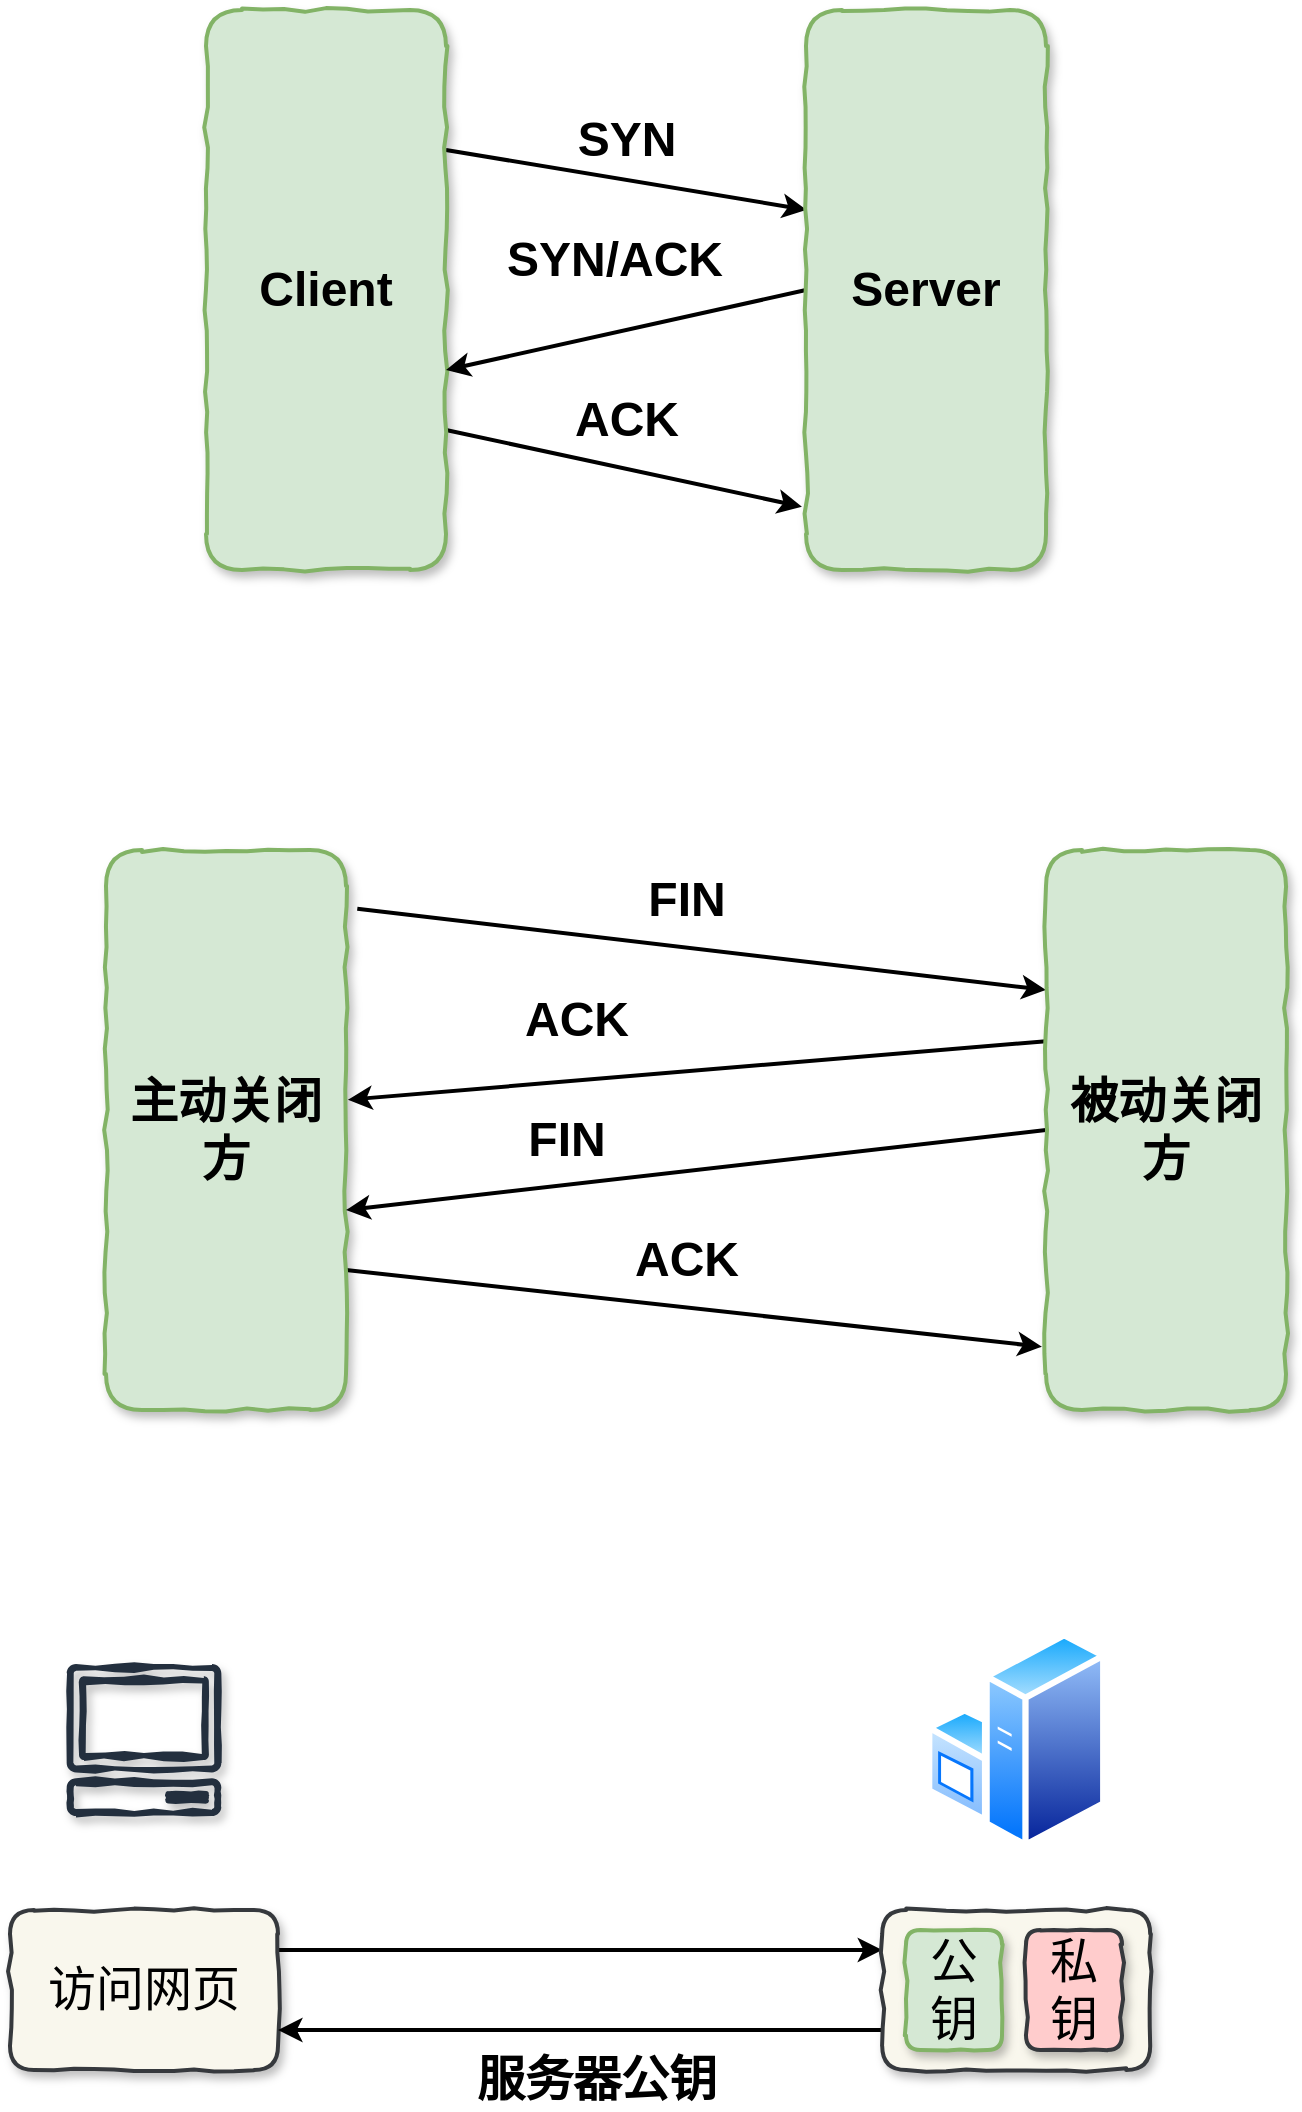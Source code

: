 <mxfile version="13.0.3" type="device"><diagram id="x8sV0ElXg_sE_JNOm0oE" name="第 1 页"><mxGraphModel dx="1673" dy="967" grid="1" gridSize="10" guides="1" tooltips="1" connect="1" arrows="1" fold="1" page="1" pageScale="1" pageWidth="827" pageHeight="1169" math="0" shadow="0"><root><mxCell id="0"/><mxCell id="1" parent="0"/><mxCell id="1iY5C02ktgA4vGwUiN7R-3" style="edgeStyle=none;rounded=0;orthogonalLoop=1;jettySize=auto;html=1;exitX=1;exitY=0.25;exitDx=0;exitDy=0;entryX=0.003;entryY=0.357;entryDx=0;entryDy=0;entryPerimeter=0;fontSize=24;strokeWidth=2;" edge="1" parent="1" source="1iY5C02ktgA4vGwUiN7R-1" target="1iY5C02ktgA4vGwUiN7R-2"><mxGeometry relative="1" as="geometry"/></mxCell><mxCell id="1iY5C02ktgA4vGwUiN7R-5" style="edgeStyle=none;rounded=0;orthogonalLoop=1;jettySize=auto;html=1;exitX=1;exitY=0.75;exitDx=0;exitDy=0;entryX=-0.017;entryY=0.887;entryDx=0;entryDy=0;entryPerimeter=0;fontSize=24;strokeWidth=2;" edge="1" parent="1" source="1iY5C02ktgA4vGwUiN7R-1" target="1iY5C02ktgA4vGwUiN7R-2"><mxGeometry relative="1" as="geometry"/></mxCell><mxCell id="1iY5C02ktgA4vGwUiN7R-1" value="Client" style="rounded=1;whiteSpace=wrap;html=1;strokeWidth=2;fillColor=#d5e8d4;strokeColor=#82b366;comic=1;shadow=1;fontSize=24;fontStyle=1" vertex="1" parent="1"><mxGeometry x="180" y="240" width="120" height="280" as="geometry"/></mxCell><mxCell id="1iY5C02ktgA4vGwUiN7R-4" style="edgeStyle=none;rounded=0;orthogonalLoop=1;jettySize=auto;html=1;exitX=0;exitY=0.5;exitDx=0;exitDy=0;entryX=1;entryY=0.643;entryDx=0;entryDy=0;entryPerimeter=0;fontSize=24;strokeWidth=2;" edge="1" parent="1" source="1iY5C02ktgA4vGwUiN7R-2" target="1iY5C02ktgA4vGwUiN7R-1"><mxGeometry relative="1" as="geometry"/></mxCell><mxCell id="1iY5C02ktgA4vGwUiN7R-2" value="Server" style="rounded=1;whiteSpace=wrap;html=1;strokeWidth=2;fillColor=#d5e8d4;strokeColor=#82b366;comic=1;shadow=1;fontSize=24;fontStyle=1" vertex="1" parent="1"><mxGeometry x="480" y="240" width="120" height="280" as="geometry"/></mxCell><mxCell id="1iY5C02ktgA4vGwUiN7R-6" value="SYN" style="text;html=1;align=center;verticalAlign=middle;resizable=0;points=[];autosize=1;fontSize=24;fontStyle=1" vertex="1" parent="1"><mxGeometry x="360" y="290" width="60" height="30" as="geometry"/></mxCell><mxCell id="1iY5C02ktgA4vGwUiN7R-7" value="SYN/ACK" style="text;html=1;align=center;verticalAlign=middle;resizable=0;points=[];autosize=1;fontSize=24;fontStyle=1" vertex="1" parent="1"><mxGeometry x="324" y="350" width="120" height="30" as="geometry"/></mxCell><mxCell id="1iY5C02ktgA4vGwUiN7R-8" value="ACK" style="text;html=1;align=center;verticalAlign=middle;resizable=0;points=[];autosize=1;fontSize=24;fontStyle=1" vertex="1" parent="1"><mxGeometry x="355" y="430" width="70" height="30" as="geometry"/></mxCell><mxCell id="1iY5C02ktgA4vGwUiN7R-9" style="edgeStyle=none;rounded=0;orthogonalLoop=1;jettySize=auto;html=1;exitX=1.047;exitY=0.105;exitDx=0;exitDy=0;fontSize=24;strokeWidth=2;exitPerimeter=0;entryX=0;entryY=0.25;entryDx=0;entryDy=0;" edge="1" parent="1" source="1iY5C02ktgA4vGwUiN7R-11" target="1iY5C02ktgA4vGwUiN7R-13"><mxGeometry relative="1" as="geometry"><mxPoint x="590" y="730" as="targetPoint"/></mxGeometry></mxCell><mxCell id="1iY5C02ktgA4vGwUiN7R-10" style="edgeStyle=none;rounded=0;orthogonalLoop=1;jettySize=auto;html=1;exitX=1;exitY=0.75;exitDx=0;exitDy=0;entryX=-0.017;entryY=0.887;entryDx=0;entryDy=0;entryPerimeter=0;fontSize=24;strokeWidth=2;" edge="1" parent="1" source="1iY5C02ktgA4vGwUiN7R-11" target="1iY5C02ktgA4vGwUiN7R-13"><mxGeometry relative="1" as="geometry"/></mxCell><mxCell id="1iY5C02ktgA4vGwUiN7R-11" value="主动关闭方" style="rounded=1;whiteSpace=wrap;html=1;strokeWidth=2;fillColor=#d5e8d4;strokeColor=#82b366;comic=1;shadow=1;fontSize=24;fontStyle=1" vertex="1" parent="1"><mxGeometry x="130" y="660" width="120" height="280" as="geometry"/></mxCell><mxCell id="1iY5C02ktgA4vGwUiN7R-12" style="edgeStyle=none;rounded=0;orthogonalLoop=1;jettySize=auto;html=1;exitX=0.013;exitY=0.341;exitDx=0;exitDy=0;entryX=1.008;entryY=0.446;entryDx=0;entryDy=0;entryPerimeter=0;fontSize=24;strokeWidth=2;exitPerimeter=0;" edge="1" parent="1" source="1iY5C02ktgA4vGwUiN7R-13" target="1iY5C02ktgA4vGwUiN7R-11"><mxGeometry relative="1" as="geometry"/></mxCell><mxCell id="1iY5C02ktgA4vGwUiN7R-17" style="edgeStyle=none;rounded=0;orthogonalLoop=1;jettySize=auto;html=1;exitX=0;exitY=0.5;exitDx=0;exitDy=0;entryX=1;entryY=0.643;entryDx=0;entryDy=0;entryPerimeter=0;strokeWidth=2;fontSize=24;" edge="1" parent="1" source="1iY5C02ktgA4vGwUiN7R-13" target="1iY5C02ktgA4vGwUiN7R-11"><mxGeometry relative="1" as="geometry"/></mxCell><mxCell id="1iY5C02ktgA4vGwUiN7R-13" value="被动关闭方" style="rounded=1;whiteSpace=wrap;html=1;strokeWidth=2;fillColor=#d5e8d4;strokeColor=#82b366;comic=1;shadow=1;fontSize=24;fontStyle=1" vertex="1" parent="1"><mxGeometry x="600" y="660" width="120" height="280" as="geometry"/></mxCell><mxCell id="1iY5C02ktgA4vGwUiN7R-14" value="FIN" style="text;html=1;align=center;verticalAlign=middle;resizable=0;points=[];autosize=1;fontSize=24;fontStyle=1" vertex="1" parent="1"><mxGeometry x="395" y="670" width="50" height="30" as="geometry"/></mxCell><mxCell id="1iY5C02ktgA4vGwUiN7R-15" value="ACK" style="text;html=1;align=center;verticalAlign=middle;resizable=0;points=[];autosize=1;fontSize=24;fontStyle=1" vertex="1" parent="1"><mxGeometry x="330" y="730" width="70" height="30" as="geometry"/></mxCell><mxCell id="1iY5C02ktgA4vGwUiN7R-16" value="ACK" style="text;html=1;align=center;verticalAlign=middle;resizable=0;points=[];autosize=1;fontSize=24;fontStyle=1" vertex="1" parent="1"><mxGeometry x="385" y="850" width="70" height="30" as="geometry"/></mxCell><mxCell id="1iY5C02ktgA4vGwUiN7R-18" value="FIN" style="text;html=1;align=center;verticalAlign=middle;resizable=0;points=[];autosize=1;fontSize=24;fontStyle=1" vertex="1" parent="1"><mxGeometry x="335" y="790" width="50" height="30" as="geometry"/></mxCell><mxCell id="1iY5C02ktgA4vGwUiN7R-19" value="" style="aspect=fixed;perimeter=ellipsePerimeter;html=1;align=center;shadow=0;dashed=0;spacingTop=3;image;image=img/lib/active_directory/windows_server.svg;rounded=1;comic=1;strokeColor=#82b366;strokeWidth=2;fillColor=#d5e8d4;fontSize=24;" vertex="1" parent="1"><mxGeometry x="540" y="1050" width="90.2" height="110" as="geometry"/></mxCell><mxCell id="1iY5C02ktgA4vGwUiN7R-20" value="" style="outlineConnect=0;fontColor=#232F3E;gradientColor=none;fillColor=#232F3E;strokeColor=none;dashed=0;verticalLabelPosition=bottom;verticalAlign=top;align=center;html=1;fontSize=12;fontStyle=0;aspect=fixed;pointerEvents=1;shape=mxgraph.aws4.client;rounded=1;shadow=1;comic=1;" vertex="1" parent="1"><mxGeometry x="110" y="1067" width="78" height="76" as="geometry"/></mxCell><mxCell id="1iY5C02ktgA4vGwUiN7R-25" style="edgeStyle=none;rounded=0;orthogonalLoop=1;jettySize=auto;html=1;exitX=1;exitY=0.25;exitDx=0;exitDy=0;entryX=0;entryY=0.25;entryDx=0;entryDy=0;strokeWidth=2;fontSize=24;" edge="1" parent="1" source="1iY5C02ktgA4vGwUiN7R-21" target="1iY5C02ktgA4vGwUiN7R-22"><mxGeometry relative="1" as="geometry"/></mxCell><mxCell id="1iY5C02ktgA4vGwUiN7R-21" value="访问网页" style="rounded=1;whiteSpace=wrap;html=1;shadow=1;comic=1;strokeColor=#36393d;strokeWidth=2;fillColor=#f9f7ed;fontSize=24;" vertex="1" parent="1"><mxGeometry x="82" y="1190" width="134" height="80" as="geometry"/></mxCell><mxCell id="1iY5C02ktgA4vGwUiN7R-26" style="edgeStyle=none;rounded=0;orthogonalLoop=1;jettySize=auto;html=1;exitX=0;exitY=0.75;exitDx=0;exitDy=0;entryX=1;entryY=0.75;entryDx=0;entryDy=0;strokeWidth=2;fontSize=24;" edge="1" parent="1" source="1iY5C02ktgA4vGwUiN7R-22" target="1iY5C02ktgA4vGwUiN7R-21"><mxGeometry relative="1" as="geometry"/></mxCell><mxCell id="1iY5C02ktgA4vGwUiN7R-22" value="" style="rounded=1;whiteSpace=wrap;html=1;shadow=1;comic=1;strokeColor=#36393d;strokeWidth=2;fillColor=#f9f7ed;fontSize=24;" vertex="1" parent="1"><mxGeometry x="518.1" y="1190" width="134" height="80" as="geometry"/></mxCell><mxCell id="1iY5C02ktgA4vGwUiN7R-23" value="公钥" style="rounded=1;whiteSpace=wrap;html=1;shadow=1;comic=1;strokeColor=#82b366;strokeWidth=2;fillColor=#d5e8d4;fontSize=24;" vertex="1" parent="1"><mxGeometry x="530" y="1200" width="48" height="60" as="geometry"/></mxCell><mxCell id="1iY5C02ktgA4vGwUiN7R-24" value="私钥" style="rounded=1;whiteSpace=wrap;html=1;shadow=1;comic=1;strokeColor=#36393d;strokeWidth=2;fillColor=#ffcccc;fontSize=24;" vertex="1" parent="1"><mxGeometry x="590" y="1200" width="48" height="60" as="geometry"/></mxCell><mxCell id="1iY5C02ktgA4vGwUiN7R-27" value="服务器公钥" style="text;html=1;align=center;verticalAlign=middle;resizable=0;points=[];autosize=1;fontSize=24;fontStyle=1" vertex="1" parent="1"><mxGeometry x="305" y="1260" width="140" height="30" as="geometry"/></mxCell></root></mxGraphModel></diagram></mxfile>